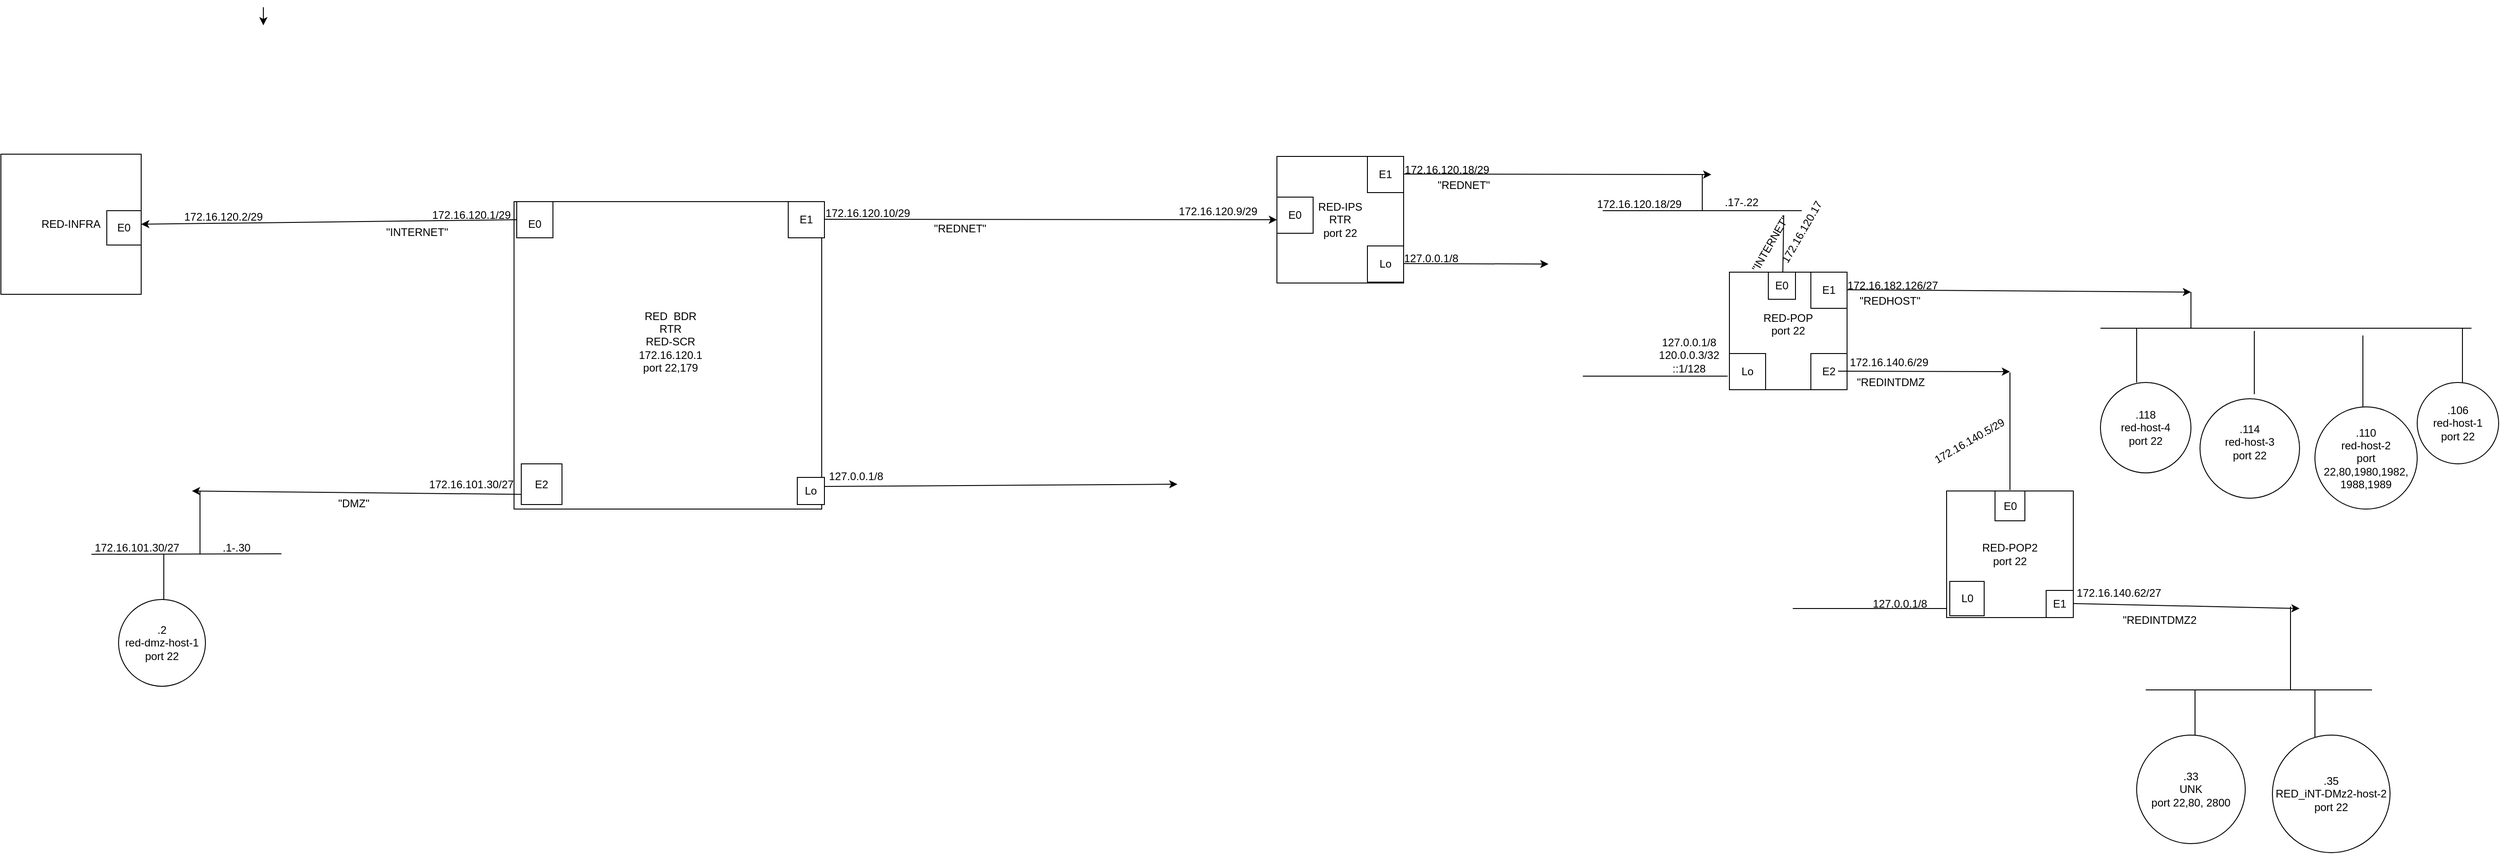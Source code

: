 <mxfile version="28.1.0">
  <diagram name="Page-1" id="KPAO7Qxrtv17MIFzy-_k">
    <mxGraphModel dx="2276" dy="763" grid="1" gridSize="10" guides="1" tooltips="1" connect="1" arrows="1" fold="1" page="1" pageScale="1" pageWidth="850" pageHeight="1100" background="none" math="0" shadow="0">
      <root>
        <mxCell id="0" />
        <mxCell id="1" parent="0" />
        <mxCell id="sWOYXhxfxUxqEofPekvH-3" style="edgeStyle=orthogonalEdgeStyle;rounded=0;orthogonalLoop=1;jettySize=auto;html=1;" parent="1" edge="1">
          <mxGeometry relative="1" as="geometry">
            <mxPoint x="80" y="165" as="sourcePoint" />
            <mxPoint x="80" y="185" as="targetPoint" />
          </mxGeometry>
        </mxCell>
        <mxCell id="sWOYXhxfxUxqEofPekvH-11" value="" style="whiteSpace=wrap;html=1;aspect=fixed;" parent="1" vertex="1">
          <mxGeometry x="357" y="380" width="340" height="340" as="geometry" />
        </mxCell>
        <mxCell id="sWOYXhxfxUxqEofPekvH-14" value="RED&amp;nbsp; BDR RTR&lt;div&gt;RED-SCR&lt;br&gt;&lt;div&gt;172.16.120.1&lt;/div&gt;&lt;/div&gt;&lt;div&gt;port 22,179&lt;/div&gt;" style="text;html=1;align=center;verticalAlign=middle;whiteSpace=wrap;rounded=0;" parent="1" vertex="1">
          <mxGeometry x="500" y="520" width="60" height="30" as="geometry" />
        </mxCell>
        <mxCell id="sWOYXhxfxUxqEofPekvH-15" value="" style="whiteSpace=wrap;html=1;aspect=fixed;" parent="1" vertex="1">
          <mxGeometry x="360" y="380" width="40" height="40" as="geometry" />
        </mxCell>
        <mxCell id="sWOYXhxfxUxqEofPekvH-16" value="E0" style="text;html=1;align=center;verticalAlign=middle;whiteSpace=wrap;rounded=0;" parent="1" vertex="1">
          <mxGeometry x="350" y="390" width="60" height="30" as="geometry" />
        </mxCell>
        <mxCell id="sWOYXhxfxUxqEofPekvH-19" value="E2" style="whiteSpace=wrap;html=1;aspect=fixed;" parent="1" vertex="1">
          <mxGeometry x="365" y="670" width="45" height="45" as="geometry" />
        </mxCell>
        <mxCell id="sWOYXhxfxUxqEofPekvH-20" value="Lo" style="whiteSpace=wrap;html=1;aspect=fixed;" parent="1" vertex="1">
          <mxGeometry x="670" y="685" width="30" height="30" as="geometry" />
        </mxCell>
        <mxCell id="sWOYXhxfxUxqEofPekvH-22" value="" style="endArrow=classic;html=1;rounded=0;entryX=1;entryY=0.5;entryDx=0;entryDy=0;" parent="1" target="sWOYXhxfxUxqEofPekvH-32" edge="1">
          <mxGeometry width="50" height="50" relative="1" as="geometry">
            <mxPoint x="360" y="400" as="sourcePoint" />
            <mxPoint x="200" y="400" as="targetPoint" />
          </mxGeometry>
        </mxCell>
        <mxCell id="sWOYXhxfxUxqEofPekvH-26" value="E1" style="rounded=0;whiteSpace=wrap;html=1;" parent="1" vertex="1">
          <mxGeometry x="660" y="380" width="40" height="40" as="geometry" />
        </mxCell>
        <mxCell id="sWOYXhxfxUxqEofPekvH-27" value="" style="endArrow=classic;html=1;rounded=0;exitX=0;exitY=0.75;exitDx=0;exitDy=0;entryX=1.013;entryY=0.594;entryDx=0;entryDy=0;entryPerimeter=0;" parent="1" source="sWOYXhxfxUxqEofPekvH-19" edge="1">
          <mxGeometry width="50" height="50" relative="1" as="geometry">
            <mxPoint x="350" y="700" as="sourcePoint" />
            <mxPoint x="1.04" y="700.02" as="targetPoint" />
          </mxGeometry>
        </mxCell>
        <mxCell id="sWOYXhxfxUxqEofPekvH-28" value="" style="endArrow=classic;html=1;rounded=0;entryX=0;entryY=0.5;entryDx=0;entryDy=0;" parent="1" edge="1">
          <mxGeometry width="50" height="50" relative="1" as="geometry">
            <mxPoint x="700" y="695" as="sourcePoint" />
            <mxPoint x="1090" y="692.5" as="targetPoint" />
          </mxGeometry>
        </mxCell>
        <mxCell id="sWOYXhxfxUxqEofPekvH-29" value="" style="endArrow=classic;html=1;rounded=0;entryX=0;entryY=0.5;entryDx=0;entryDy=0;" parent="1" target="sWOYXhxfxUxqEofPekvH-30" edge="1">
          <mxGeometry width="50" height="50" relative="1" as="geometry">
            <mxPoint x="700" y="399.5" as="sourcePoint" />
            <mxPoint x="900" y="400" as="targetPoint" />
          </mxGeometry>
        </mxCell>
        <mxCell id="sWOYXhxfxUxqEofPekvH-30" value="RED-IPS&lt;div&gt;RTR&lt;/div&gt;&lt;div&gt;port 22&lt;/div&gt;" style="whiteSpace=wrap;html=1;aspect=fixed;" parent="1" vertex="1">
          <mxGeometry x="1200" y="330" width="140" height="140" as="geometry" />
        </mxCell>
        <mxCell id="sWOYXhxfxUxqEofPekvH-32" value="RED-INFRA" style="whiteSpace=wrap;html=1;aspect=fixed;" parent="1" vertex="1">
          <mxGeometry x="-210" y="327.5" width="155" height="155" as="geometry" />
        </mxCell>
        <mxCell id="sWOYXhxfxUxqEofPekvH-34" value="172.16.120.1/29" style="text;html=1;align=center;verticalAlign=middle;whiteSpace=wrap;rounded=0;" parent="1" vertex="1">
          <mxGeometry x="280" y="380" width="60" height="30" as="geometry" />
        </mxCell>
        <mxCell id="sWOYXhxfxUxqEofPekvH-35" value="&quot;INTERNET&quot;" style="text;html=1;align=center;verticalAlign=middle;whiteSpace=wrap;rounded=0;" parent="1" vertex="1">
          <mxGeometry x="220" y="399" width="60" height="30" as="geometry" />
        </mxCell>
        <mxCell id="sWOYXhxfxUxqEofPekvH-36" value="172.16.120.2/29" style="text;html=1;align=center;verticalAlign=middle;whiteSpace=wrap;rounded=0;" parent="1" vertex="1">
          <mxGeometry x="6" y="382" width="60" height="30" as="geometry" />
        </mxCell>
        <mxCell id="sWOYXhxfxUxqEofPekvH-37" value="172.16.120.10/29" style="text;html=1;align=center;verticalAlign=middle;whiteSpace=wrap;rounded=0;" parent="1" vertex="1">
          <mxGeometry x="718" y="378" width="60" height="30" as="geometry" />
        </mxCell>
        <mxCell id="sWOYXhxfxUxqEofPekvH-41" value="172.16.120.9/29" style="text;html=1;align=center;verticalAlign=middle;whiteSpace=wrap;rounded=0;" parent="1" vertex="1">
          <mxGeometry x="1105" y="376" width="60" height="30" as="geometry" />
        </mxCell>
        <mxCell id="sWOYXhxfxUxqEofPekvH-42" value="&quot;REDNET&quot;" style="text;html=1;align=center;verticalAlign=middle;whiteSpace=wrap;rounded=0;" parent="1" vertex="1">
          <mxGeometry x="820" y="395" width="60" height="30" as="geometry" />
        </mxCell>
        <mxCell id="sWOYXhxfxUxqEofPekvH-43" value="&quot;DMZ&quot;" style="text;html=1;align=center;verticalAlign=middle;whiteSpace=wrap;rounded=0;" parent="1" vertex="1">
          <mxGeometry x="150" y="699" width="60" height="30" as="geometry" />
        </mxCell>
        <mxCell id="sWOYXhxfxUxqEofPekvH-44" value="172.16.101.30/27" style="text;html=1;align=center;verticalAlign=middle;whiteSpace=wrap;rounded=0;" parent="1" vertex="1">
          <mxGeometry x="280" y="678" width="60" height="30" as="geometry" />
        </mxCell>
        <mxCell id="sWOYXhxfxUxqEofPekvH-47" value="127.0.0.1/8" style="text;html=1;align=center;verticalAlign=middle;whiteSpace=wrap;rounded=0;" parent="1" vertex="1">
          <mxGeometry x="705" y="669" width="60" height="30" as="geometry" />
        </mxCell>
        <mxCell id="sWOYXhxfxUxqEofPekvH-49" value="E0" style="whiteSpace=wrap;html=1;aspect=fixed;" parent="1" vertex="1">
          <mxGeometry x="1200" y="375" width="40" height="40" as="geometry" />
        </mxCell>
        <mxCell id="sWOYXhxfxUxqEofPekvH-50" value="E1" style="whiteSpace=wrap;html=1;aspect=fixed;" parent="1" vertex="1">
          <mxGeometry x="1300" y="330" width="40" height="40" as="geometry" />
        </mxCell>
        <mxCell id="sWOYXhxfxUxqEofPekvH-52" value="Lo" style="whiteSpace=wrap;html=1;aspect=fixed;" parent="1" vertex="1">
          <mxGeometry x="1300" y="429" width="40" height="40" as="geometry" />
        </mxCell>
        <mxCell id="sWOYXhxfxUxqEofPekvH-53" value="" style="endArrow=classic;html=1;rounded=0;" parent="1" edge="1">
          <mxGeometry width="50" height="50" relative="1" as="geometry">
            <mxPoint x="1340" y="448.5" as="sourcePoint" />
            <mxPoint x="1500" y="449" as="targetPoint" />
          </mxGeometry>
        </mxCell>
        <mxCell id="sWOYXhxfxUxqEofPekvH-54" value="" style="endArrow=classic;html=1;rounded=0;" parent="1" edge="1">
          <mxGeometry width="50" height="50" relative="1" as="geometry">
            <mxPoint x="1340" y="349.5" as="sourcePoint" />
            <mxPoint x="1680" y="350" as="targetPoint" />
          </mxGeometry>
        </mxCell>
        <mxCell id="sWOYXhxfxUxqEofPekvH-55" value="172.16.120.18/29" style="text;html=1;align=center;verticalAlign=middle;whiteSpace=wrap;rounded=0;" parent="1" vertex="1">
          <mxGeometry x="1358" y="330" width="60" height="30" as="geometry" />
        </mxCell>
        <mxCell id="sWOYXhxfxUxqEofPekvH-56" value="127.0.0.1/8" style="text;html=1;align=center;verticalAlign=middle;resizable=0;points=[];autosize=1;strokeColor=none;fillColor=none;" parent="1" vertex="1">
          <mxGeometry x="1330" y="428" width="80" height="30" as="geometry" />
        </mxCell>
        <mxCell id="sWOYXhxfxUxqEofPekvH-57" value="&quot;REDNET&quot;" style="text;html=1;align=center;verticalAlign=middle;resizable=0;points=[];autosize=1;strokeColor=none;fillColor=none;" parent="1" vertex="1">
          <mxGeometry x="1366" y="347" width="80" height="30" as="geometry" />
        </mxCell>
        <mxCell id="sWOYXhxfxUxqEofPekvH-60" value="" style="endArrow=none;html=1;rounded=0;" parent="1" edge="1">
          <mxGeometry width="50" height="50" relative="1" as="geometry">
            <mxPoint x="1670" y="390" as="sourcePoint" />
            <mxPoint x="1670" y="350" as="targetPoint" />
          </mxGeometry>
        </mxCell>
        <mxCell id="sWOYXhxfxUxqEofPekvH-62" value="" style="endArrow=none;html=1;rounded=0;" parent="1" edge="1">
          <mxGeometry width="50" height="50" relative="1" as="geometry">
            <mxPoint x="1560" y="390" as="sourcePoint" />
            <mxPoint x="1780" y="390" as="targetPoint" />
          </mxGeometry>
        </mxCell>
        <mxCell id="sWOYXhxfxUxqEofPekvH-63" value=".17-.22" style="text;html=1;align=center;verticalAlign=middle;resizable=0;points=[];autosize=1;strokeColor=none;fillColor=none;" parent="1" vertex="1">
          <mxGeometry x="1683" y="366" width="60" height="30" as="geometry" />
        </mxCell>
        <mxCell id="sWOYXhxfxUxqEofPekvH-64" value="172.16.120.18/29" style="text;html=1;align=center;verticalAlign=middle;resizable=0;points=[];autosize=1;strokeColor=none;fillColor=none;" parent="1" vertex="1">
          <mxGeometry x="1540" y="368" width="120" height="30" as="geometry" />
        </mxCell>
        <mxCell id="sWOYXhxfxUxqEofPekvH-65" value="" style="endArrow=none;html=1;rounded=0;exitX=0.454;exitY=0;exitDx=0;exitDy=0;exitPerimeter=0;" parent="1" source="sWOYXhxfxUxqEofPekvH-67" edge="1">
          <mxGeometry width="50" height="50" relative="1" as="geometry">
            <mxPoint x="1760" y="425" as="sourcePoint" />
            <mxPoint x="1760" y="395" as="targetPoint" />
          </mxGeometry>
        </mxCell>
        <mxCell id="sWOYXhxfxUxqEofPekvH-67" value="RED-POP&lt;div&gt;port 22&lt;br&gt;&lt;div&gt;&lt;br&gt;&lt;/div&gt;&lt;/div&gt;" style="whiteSpace=wrap;html=1;aspect=fixed;" parent="1" vertex="1">
          <mxGeometry x="1700" y="458" width="130" height="130" as="geometry" />
        </mxCell>
        <mxCell id="sWOYXhxfxUxqEofPekvH-68" value="E0" style="whiteSpace=wrap;html=1;aspect=fixed;" parent="1" vertex="1">
          <mxGeometry x="1743" y="458" width="30" height="30" as="geometry" />
        </mxCell>
        <mxCell id="sWOYXhxfxUxqEofPekvH-69" value="172.16.120.17" style="text;html=1;align=center;verticalAlign=middle;resizable=0;points=[];autosize=1;strokeColor=none;fillColor=none;rotation=-60;" parent="1" vertex="1">
          <mxGeometry x="1730" y="399" width="100" height="30" as="geometry" />
        </mxCell>
        <mxCell id="sWOYXhxfxUxqEofPekvH-70" value="E2" style="whiteSpace=wrap;html=1;aspect=fixed;" parent="1" vertex="1">
          <mxGeometry x="1790" y="548" width="40" height="40" as="geometry" />
        </mxCell>
        <mxCell id="sWOYXhxfxUxqEofPekvH-71" value="E1" style="whiteSpace=wrap;html=1;aspect=fixed;" parent="1" vertex="1">
          <mxGeometry x="1790" y="458" width="40" height="40" as="geometry" />
        </mxCell>
        <mxCell id="sWOYXhxfxUxqEofPekvH-72" value="" style="endArrow=classic;html=1;rounded=0;" parent="1" edge="1">
          <mxGeometry width="50" height="50" relative="1" as="geometry">
            <mxPoint x="1830" y="477.5" as="sourcePoint" />
            <mxPoint x="2210" y="480" as="targetPoint" />
          </mxGeometry>
        </mxCell>
        <mxCell id="sWOYXhxfxUxqEofPekvH-73" value="&quot;INTERNET&quot;" style="text;html=1;align=center;verticalAlign=middle;resizable=0;points=[];autosize=1;strokeColor=none;fillColor=none;rotation=-60;" parent="1" vertex="1">
          <mxGeometry x="1700" y="412" width="90" height="30" as="geometry" />
        </mxCell>
        <mxCell id="sWOYXhxfxUxqEofPekvH-76" value="" style="endArrow=classic;html=1;rounded=0;" parent="1" edge="1">
          <mxGeometry width="50" height="50" relative="1" as="geometry">
            <mxPoint x="1820" y="567.5" as="sourcePoint" />
            <mxPoint x="2010" y="568" as="targetPoint" />
          </mxGeometry>
        </mxCell>
        <mxCell id="sWOYXhxfxUxqEofPekvH-77" value="172.16.182.126/27" style="text;html=1;align=center;verticalAlign=middle;resizable=0;points=[];autosize=1;strokeColor=none;fillColor=none;" parent="1" vertex="1">
          <mxGeometry x="1820" y="458" width="120" height="30" as="geometry" />
        </mxCell>
        <mxCell id="sWOYXhxfxUxqEofPekvH-78" value="&quot;REDHOST&quot;" style="text;html=1;align=center;verticalAlign=middle;resizable=0;points=[];autosize=1;strokeColor=none;fillColor=none;" parent="1" vertex="1">
          <mxGeometry x="1832" y="475" width="90" height="30" as="geometry" />
        </mxCell>
        <mxCell id="sWOYXhxfxUxqEofPekvH-79" value="172.16.140.6/29" style="text;html=1;align=center;verticalAlign=middle;resizable=0;points=[];autosize=1;strokeColor=none;fillColor=none;" parent="1" vertex="1">
          <mxGeometry x="1821" y="543" width="110" height="30" as="geometry" />
        </mxCell>
        <mxCell id="sWOYXhxfxUxqEofPekvH-81" value="&quot;REDINTDMZ" style="text;html=1;align=center;verticalAlign=middle;resizable=0;points=[];autosize=1;strokeColor=none;fillColor=none;" parent="1" vertex="1">
          <mxGeometry x="1828" y="565" width="100" height="30" as="geometry" />
        </mxCell>
        <mxCell id="sWOYXhxfxUxqEofPekvH-82" value="Lo" style="whiteSpace=wrap;html=1;aspect=fixed;" parent="1" vertex="1">
          <mxGeometry x="1700" y="548" width="40" height="40" as="geometry" />
        </mxCell>
        <mxCell id="sWOYXhxfxUxqEofPekvH-83" value="" style="endArrow=none;html=1;rounded=0;" parent="1" edge="1">
          <mxGeometry width="50" height="50" relative="1" as="geometry">
            <mxPoint x="1538" y="573" as="sourcePoint" />
            <mxPoint x="1698" y="573" as="targetPoint" />
          </mxGeometry>
        </mxCell>
        <mxCell id="sWOYXhxfxUxqEofPekvH-86" value="127.0.0.1/8&lt;div&gt;120.0.0.3/32&lt;/div&gt;&lt;div&gt;::1/128&lt;/div&gt;" style="text;html=1;align=center;verticalAlign=middle;resizable=0;points=[];autosize=1;strokeColor=none;fillColor=none;" parent="1" vertex="1">
          <mxGeometry x="1610" y="520" width="90" height="60" as="geometry" />
        </mxCell>
        <mxCell id="sWOYXhxfxUxqEofPekvH-87" value="" style="endArrow=none;html=1;rounded=0;" parent="1" edge="1">
          <mxGeometry width="50" height="50" relative="1" as="geometry">
            <mxPoint x="2210" y="520" as="sourcePoint" />
            <mxPoint x="2210" y="480" as="targetPoint" />
          </mxGeometry>
        </mxCell>
        <mxCell id="sWOYXhxfxUxqEofPekvH-88" value="" style="endArrow=none;html=1;rounded=0;" parent="1" edge="1">
          <mxGeometry width="50" height="50" relative="1" as="geometry">
            <mxPoint x="2110" y="520" as="sourcePoint" />
            <mxPoint x="2520" y="520" as="targetPoint" />
          </mxGeometry>
        </mxCell>
        <mxCell id="sWOYXhxfxUxqEofPekvH-89" value="" style="endArrow=none;html=1;rounded=0;" parent="1" edge="1">
          <mxGeometry width="50" height="50" relative="1" as="geometry">
            <mxPoint x="2510" y="580" as="sourcePoint" />
            <mxPoint x="2510" y="520" as="targetPoint" />
          </mxGeometry>
        </mxCell>
        <mxCell id="sWOYXhxfxUxqEofPekvH-90" value=".106&lt;div&gt;red-host-1&lt;/div&gt;&lt;div&gt;port 22&lt;/div&gt;" style="ellipse;whiteSpace=wrap;html=1;aspect=fixed;" parent="1" vertex="1">
          <mxGeometry x="2460" y="580" width="90" height="90" as="geometry" />
        </mxCell>
        <mxCell id="sWOYXhxfxUxqEofPekvH-91" value="" style="endArrow=none;html=1;rounded=0;" parent="1" edge="1">
          <mxGeometry width="50" height="50" relative="1" as="geometry">
            <mxPoint x="2400" y="608" as="sourcePoint" />
            <mxPoint x="2400" y="528" as="targetPoint" />
          </mxGeometry>
        </mxCell>
        <mxCell id="sWOYXhxfxUxqEofPekvH-92" value=".110&lt;div&gt;red-host-2&lt;br&gt;&lt;div&gt;port 22,80,1980,1982,&lt;/div&gt;&lt;div&gt;1988,1989&lt;/div&gt;&lt;/div&gt;" style="ellipse;whiteSpace=wrap;html=1;aspect=fixed;" parent="1" vertex="1">
          <mxGeometry x="2347" y="607" width="113" height="113" as="geometry" />
        </mxCell>
        <mxCell id="sWOYXhxfxUxqEofPekvH-93" value="" style="endArrow=none;html=1;rounded=0;" parent="1" edge="1">
          <mxGeometry width="50" height="50" relative="1" as="geometry">
            <mxPoint x="2280" y="593" as="sourcePoint" />
            <mxPoint x="2280" y="523" as="targetPoint" />
          </mxGeometry>
        </mxCell>
        <mxCell id="sWOYXhxfxUxqEofPekvH-94" value=".114&lt;div&gt;red-host-3&lt;/div&gt;&lt;div&gt;port 22&lt;/div&gt;&lt;div&gt;&lt;br&gt;&lt;/div&gt;" style="ellipse;whiteSpace=wrap;html=1;aspect=fixed;" parent="1" vertex="1">
          <mxGeometry x="2220" y="598" width="110" height="110" as="geometry" />
        </mxCell>
        <mxCell id="sWOYXhxfxUxqEofPekvH-95" value=".118&lt;div&gt;red-host-4&lt;/div&gt;&lt;div&gt;port 22&lt;/div&gt;" style="ellipse;whiteSpace=wrap;html=1;aspect=fixed;" parent="1" vertex="1">
          <mxGeometry x="2110" y="580" width="100" height="100" as="geometry" />
        </mxCell>
        <mxCell id="sWOYXhxfxUxqEofPekvH-97" value="" style="endArrow=none;html=1;rounded=0;" parent="1" edge="1">
          <mxGeometry width="50" height="50" relative="1" as="geometry">
            <mxPoint x="2150" y="580" as="sourcePoint" />
            <mxPoint x="2150" y="520" as="targetPoint" />
          </mxGeometry>
        </mxCell>
        <mxCell id="In35oH9pr9J_KL5dSFsw-1" value="" style="endArrow=none;html=1;rounded=0;" parent="1" edge="1">
          <mxGeometry width="50" height="50" relative="1" as="geometry">
            <mxPoint x="2010" y="699" as="sourcePoint" />
            <mxPoint x="2010" y="569" as="targetPoint" />
          </mxGeometry>
        </mxCell>
        <mxCell id="In35oH9pr9J_KL5dSFsw-2" value="RED-POP2&lt;div&gt;port 22&lt;/div&gt;" style="whiteSpace=wrap;html=1;aspect=fixed;" parent="1" vertex="1">
          <mxGeometry x="1940" y="700" width="140" height="140" as="geometry" />
        </mxCell>
        <mxCell id="In35oH9pr9J_KL5dSFsw-3" value="E0" style="whiteSpace=wrap;html=1;aspect=fixed;" parent="1" vertex="1">
          <mxGeometry x="1993.5" y="700" width="33" height="33" as="geometry" />
        </mxCell>
        <mxCell id="In35oH9pr9J_KL5dSFsw-4" value="172.16.140.5/29" style="text;html=1;align=center;verticalAlign=middle;resizable=0;points=[];autosize=1;strokeColor=none;fillColor=none;rotation=-30;" parent="1" vertex="1">
          <mxGeometry x="1910" y="630" width="110" height="30" as="geometry" />
        </mxCell>
        <mxCell id="In35oH9pr9J_KL5dSFsw-5" value="E1" style="whiteSpace=wrap;html=1;aspect=fixed;" parent="1" vertex="1">
          <mxGeometry x="2050" y="810" width="30" height="30" as="geometry" />
        </mxCell>
        <mxCell id="In35oH9pr9J_KL5dSFsw-6" value="" style="endArrow=classic;html=1;rounded=0;" parent="1" edge="1">
          <mxGeometry width="50" height="50" relative="1" as="geometry">
            <mxPoint x="2080" y="824.5" as="sourcePoint" />
            <mxPoint x="2330" y="830" as="targetPoint" />
          </mxGeometry>
        </mxCell>
        <mxCell id="In35oH9pr9J_KL5dSFsw-8" value="172.16.140.62/27" style="text;html=1;align=center;verticalAlign=middle;resizable=0;points=[];autosize=1;strokeColor=none;fillColor=none;" parent="1" vertex="1">
          <mxGeometry x="2070" y="798" width="120" height="30" as="geometry" />
        </mxCell>
        <mxCell id="In35oH9pr9J_KL5dSFsw-9" value="&quot;REDINTDMZ2" style="text;html=1;align=center;verticalAlign=middle;resizable=0;points=[];autosize=1;strokeColor=none;fillColor=none;" parent="1" vertex="1">
          <mxGeometry x="2120" y="828" width="110" height="30" as="geometry" />
        </mxCell>
        <mxCell id="In35oH9pr9J_KL5dSFsw-10" value="127.0.0.1/8" style="text;html=1;align=center;verticalAlign=middle;resizable=0;points=[];autosize=1;strokeColor=none;fillColor=none;" parent="1" vertex="1">
          <mxGeometry x="1848" y="810" width="80" height="30" as="geometry" />
        </mxCell>
        <mxCell id="In35oH9pr9J_KL5dSFsw-11" value="L0" style="whiteSpace=wrap;html=1;aspect=fixed;" parent="1" vertex="1">
          <mxGeometry x="1943.5" y="800" width="38" height="38" as="geometry" />
        </mxCell>
        <mxCell id="In35oH9pr9J_KL5dSFsw-12" value="" style="endArrow=none;html=1;rounded=0;entryX=0.007;entryY=0.929;entryDx=0;entryDy=0;entryPerimeter=0;" parent="1" edge="1">
          <mxGeometry width="50" height="50" relative="1" as="geometry">
            <mxPoint x="1770" y="830" as="sourcePoint" />
            <mxPoint x="1940.0" y="830.06" as="targetPoint" />
          </mxGeometry>
        </mxCell>
        <mxCell id="HiOcaROukQdlKKA_AyH2-2" value="" style="endArrow=none;html=1;rounded=0;" edge="1" parent="1">
          <mxGeometry width="50" height="50" relative="1" as="geometry">
            <mxPoint x="10" y="770" as="sourcePoint" />
            <mxPoint x="10" y="700" as="targetPoint" />
          </mxGeometry>
        </mxCell>
        <mxCell id="HiOcaROukQdlKKA_AyH2-3" value="" style="endArrow=none;html=1;rounded=0;" edge="1" parent="1">
          <mxGeometry width="50" height="50" relative="1" as="geometry">
            <mxPoint x="-110" y="770" as="sourcePoint" />
            <mxPoint x="100" y="769.5" as="targetPoint" />
          </mxGeometry>
        </mxCell>
        <mxCell id="HiOcaROukQdlKKA_AyH2-4" value="&lt;div&gt;.2&lt;/div&gt;&lt;div&gt;red-dmz-host-1&lt;/div&gt;&lt;div&gt;port 22&lt;/div&gt;" style="ellipse;whiteSpace=wrap;html=1;aspect=fixed;" vertex="1" parent="1">
          <mxGeometry x="-80" y="820" width="96" height="96" as="geometry" />
        </mxCell>
        <mxCell id="HiOcaROukQdlKKA_AyH2-5" value="" style="endArrow=none;html=1;rounded=0;" edge="1" parent="1">
          <mxGeometry width="50" height="50" relative="1" as="geometry">
            <mxPoint x="-30" y="820" as="sourcePoint" />
            <mxPoint x="-30" y="770" as="targetPoint" />
          </mxGeometry>
        </mxCell>
        <mxCell id="HiOcaROukQdlKKA_AyH2-6" value="172.16.101.30/27" style="text;html=1;align=center;verticalAlign=middle;resizable=0;points=[];autosize=1;strokeColor=none;fillColor=none;" vertex="1" parent="1">
          <mxGeometry x="-120" y="748" width="120" height="30" as="geometry" />
        </mxCell>
        <mxCell id="HiOcaROukQdlKKA_AyH2-7" value=".1-.30" style="text;html=1;align=center;verticalAlign=middle;resizable=0;points=[];autosize=1;strokeColor=none;fillColor=none;" vertex="1" parent="1">
          <mxGeometry x="25" y="748" width="50" height="30" as="geometry" />
        </mxCell>
        <mxCell id="HiOcaROukQdlKKA_AyH2-8" value="E0" style="whiteSpace=wrap;html=1;aspect=fixed;" vertex="1" parent="1">
          <mxGeometry x="-93" y="390" width="38" height="38" as="geometry" />
        </mxCell>
        <mxCell id="HiOcaROukQdlKKA_AyH2-9" value="" style="endArrow=none;html=1;rounded=0;" edge="1" parent="1">
          <mxGeometry width="50" height="50" relative="1" as="geometry">
            <mxPoint x="2320" y="920" as="sourcePoint" />
            <mxPoint x="2320" y="828" as="targetPoint" />
          </mxGeometry>
        </mxCell>
        <mxCell id="HiOcaROukQdlKKA_AyH2-10" value="" style="endArrow=none;html=1;rounded=0;" edge="1" parent="1">
          <mxGeometry width="50" height="50" relative="1" as="geometry">
            <mxPoint x="2160" y="920" as="sourcePoint" />
            <mxPoint x="2410" y="920" as="targetPoint" />
          </mxGeometry>
        </mxCell>
        <mxCell id="HiOcaROukQdlKKA_AyH2-11" value=".33&lt;div&gt;UNK&lt;br&gt;&lt;div&gt;port 22,80, 2800&lt;/div&gt;&lt;/div&gt;" style="ellipse;whiteSpace=wrap;html=1;aspect=fixed;" vertex="1" parent="1">
          <mxGeometry x="2150" y="970" width="120" height="120" as="geometry" />
        </mxCell>
        <mxCell id="HiOcaROukQdlKKA_AyH2-12" value="" style="endArrow=none;html=1;rounded=0;" edge="1" parent="1">
          <mxGeometry width="50" height="50" relative="1" as="geometry">
            <mxPoint x="2214.5" y="970" as="sourcePoint" />
            <mxPoint x="2214.5" y="920" as="targetPoint" />
          </mxGeometry>
        </mxCell>
        <mxCell id="HiOcaROukQdlKKA_AyH2-13" value="" style="endArrow=none;html=1;rounded=0;" edge="1" parent="1">
          <mxGeometry width="50" height="50" relative="1" as="geometry">
            <mxPoint x="2347" y="980" as="sourcePoint" />
            <mxPoint x="2347" y="920" as="targetPoint" />
          </mxGeometry>
        </mxCell>
        <mxCell id="HiOcaROukQdlKKA_AyH2-14" value=".35&lt;div&gt;RED_iNT-DMz2-host-2&lt;/div&gt;&lt;div&gt;port 22&lt;/div&gt;" style="ellipse;whiteSpace=wrap;html=1;aspect=fixed;" vertex="1" parent="1">
          <mxGeometry x="2300" y="970" width="130" height="130" as="geometry" />
        </mxCell>
      </root>
    </mxGraphModel>
  </diagram>
</mxfile>
